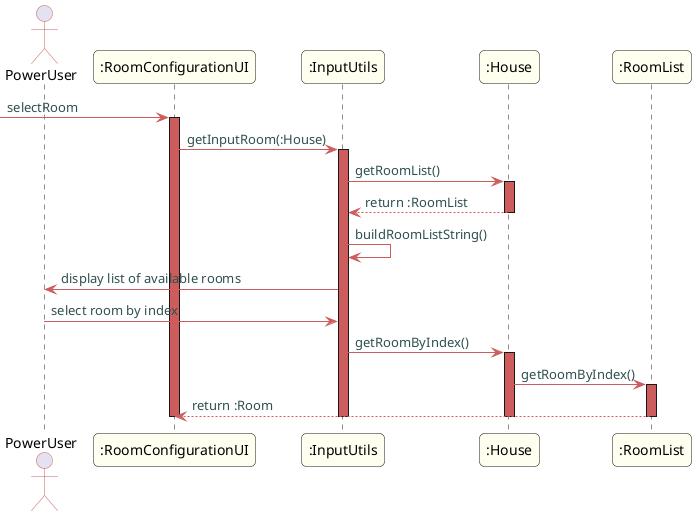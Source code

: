 @startuml
skinparam titleBorderRoundCorner 10
skinparam titleBorderThickness 3
skinparam titleBorderColor indianred
skinparam titleBackgroundColor ivory
skinparam FontName quicksand

skinparam actor {
 	BorderColor indianred
 	}

 skinparam sequence {
 	LifeLineBackgroundColor indianred
 	ParticipantBackgroundColor ivory
 }

 skinparam roundcorner 10

 skinparam component {
   arrowThickness 1
   ArrowFontName Verdana
   ArrowColor indianred
   ArrowFontColor darkslategrey
 }
actor PowerUser

-> ":RoomConfigurationUI": selectRoom
activate ":RoomConfigurationUI"
":RoomConfigurationUI" -> ":InputUtils": getInputRoom(:House)
activate ":InputUtils"
":InputUtils" -> ":House": getRoomList()
activate ":House"
":House" --> ":InputUtils": return :RoomList
deactivate ":RoomList"
deactivate ":House"
":InputUtils" -> ":InputUtils": buildRoomListString()
":InputUtils" -> PowerUser: display list of available rooms
PowerUser -> ":InputUtils": select room by index
":InputUtils" -> ":House": getRoomByIndex()
activate ":House"
":House" -> ":RoomList": getRoomByIndex()
activate ":RoomList"
":RoomList" --> ":RoomConfigurationUI" : return :Room
deactivate ":RoomList"
deactivate ":House"
deactivate ":RoomConfigurationUI"
deactivate ":InputUtils"
@enduml